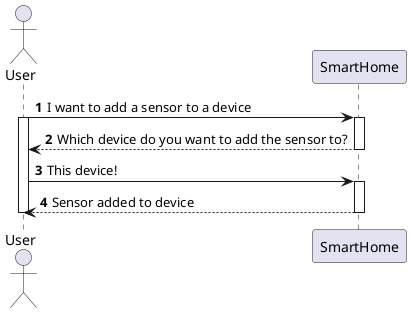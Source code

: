 @startuml
'https://plantuml.com/sequence-diagram

!pragma layout smetana

autonumber

actor "User" as User
participant "SmartHome" as SH

User -> SH : I want to add a sensor to a device
activate SH
activate User

SH --> User : Which device do you want to add the sensor to?
deactivate SH
User -> SH : This device!
activate SH
SH --> User : Sensor added to device
deactivate SH
deactivate User

@enduml
